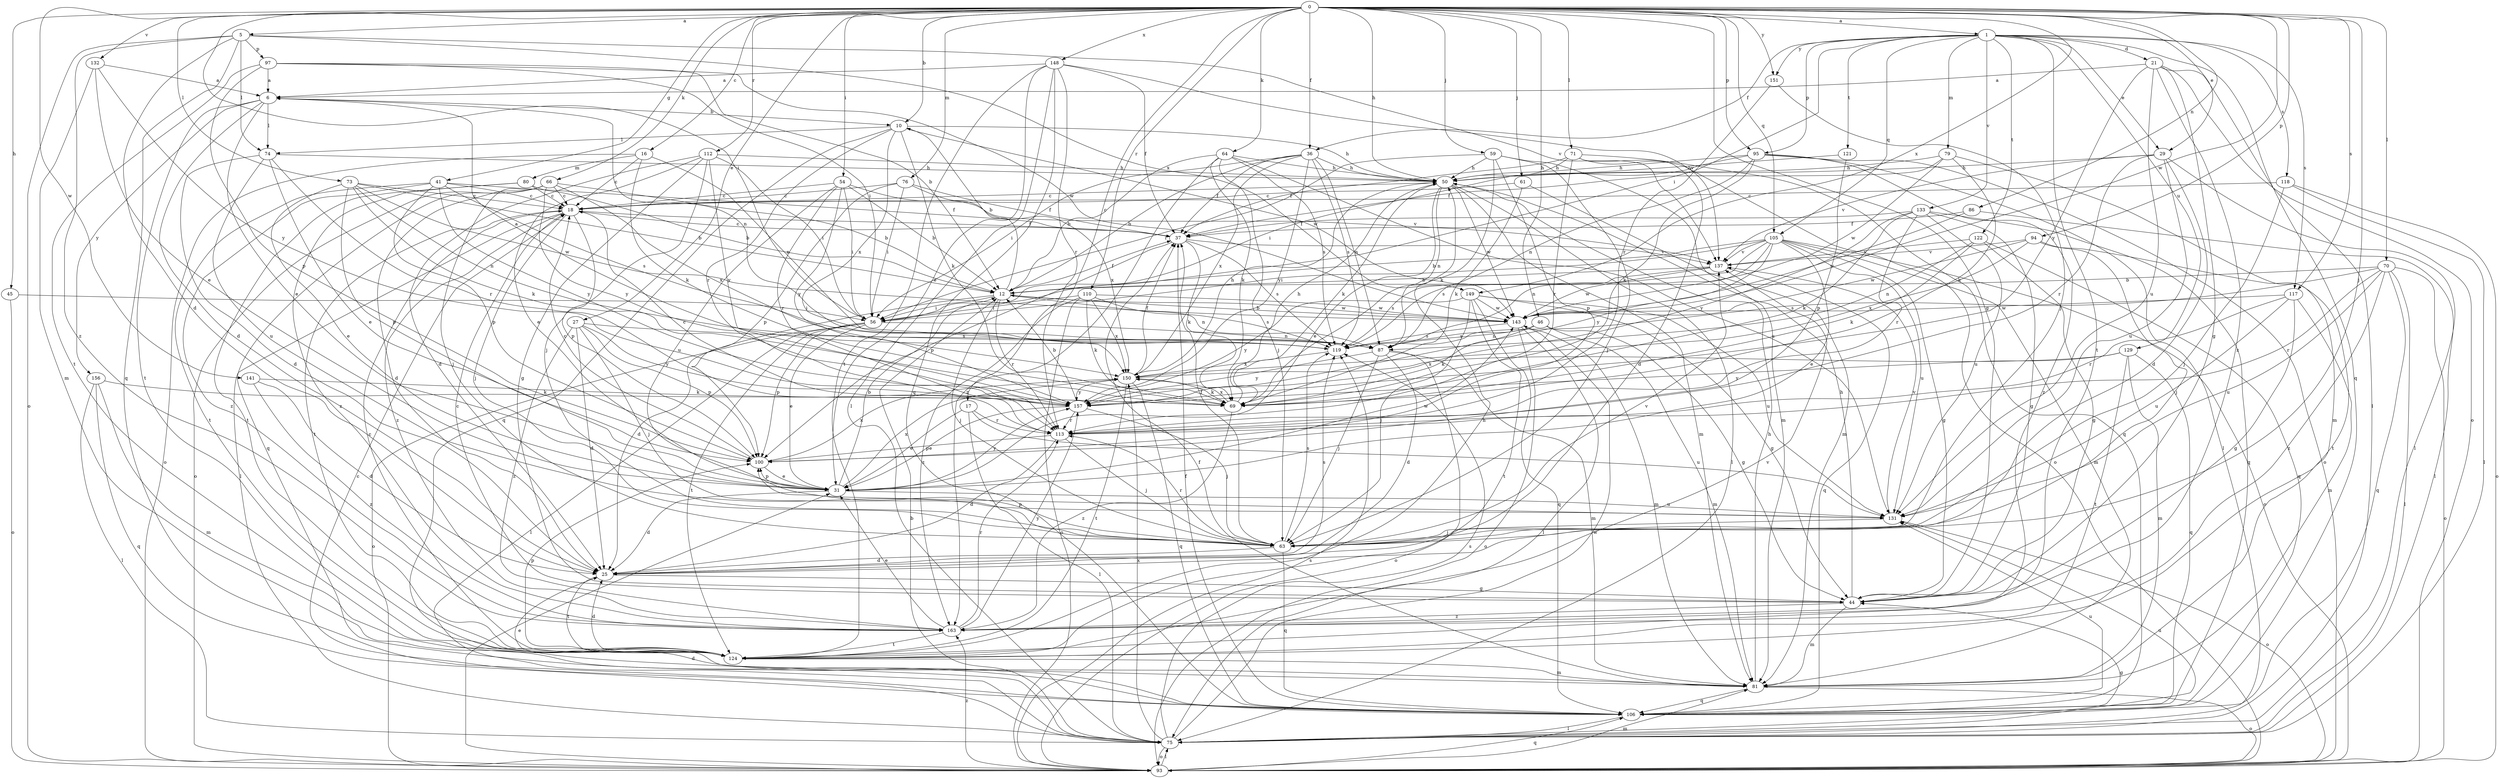 strict digraph  {
0;
1;
5;
6;
10;
12;
16;
17;
18;
21;
25;
27;
29;
31;
36;
37;
41;
44;
45;
46;
50;
54;
56;
59;
61;
63;
64;
66;
69;
70;
71;
73;
74;
75;
76;
79;
80;
81;
86;
87;
93;
94;
95;
97;
100;
105;
106;
110;
112;
113;
117;
118;
119;
121;
122;
124;
129;
131;
132;
133;
137;
141;
143;
148;
149;
150;
151;
156;
157;
163;
0 -> 1  [label=a];
0 -> 5  [label=a];
0 -> 10  [label=b];
0 -> 16  [label=c];
0 -> 17  [label=c];
0 -> 27  [label=e];
0 -> 29  [label=e];
0 -> 36  [label=f];
0 -> 41  [label=g];
0 -> 44  [label=g];
0 -> 45  [label=h];
0 -> 46  [label=h];
0 -> 50  [label=h];
0 -> 54  [label=i];
0 -> 56  [label=i];
0 -> 59  [label=j];
0 -> 61  [label=j];
0 -> 63  [label=j];
0 -> 64  [label=k];
0 -> 66  [label=k];
0 -> 70  [label=l];
0 -> 71  [label=l];
0 -> 73  [label=l];
0 -> 76  [label=m];
0 -> 86  [label=n];
0 -> 94  [label=p];
0 -> 95  [label=p];
0 -> 105  [label=q];
0 -> 110  [label=r];
0 -> 112  [label=r];
0 -> 117  [label=s];
0 -> 132  [label=v];
0 -> 141  [label=w];
0 -> 143  [label=w];
0 -> 148  [label=x];
0 -> 149  [label=x];
0 -> 151  [label=y];
1 -> 21  [label=d];
1 -> 29  [label=e];
1 -> 36  [label=f];
1 -> 56  [label=i];
1 -> 79  [label=m];
1 -> 95  [label=p];
1 -> 105  [label=q];
1 -> 106  [label=q];
1 -> 117  [label=s];
1 -> 118  [label=s];
1 -> 121  [label=t];
1 -> 122  [label=t];
1 -> 124  [label=t];
1 -> 129  [label=u];
1 -> 133  [label=v];
1 -> 151  [label=y];
5 -> 25  [label=d];
5 -> 74  [label=l];
5 -> 93  [label=o];
5 -> 97  [label=p];
5 -> 106  [label=q];
5 -> 137  [label=v];
5 -> 149  [label=x];
5 -> 163  [label=z];
6 -> 10  [label=b];
6 -> 25  [label=d];
6 -> 31  [label=e];
6 -> 74  [label=l];
6 -> 87  [label=n];
6 -> 124  [label=t];
6 -> 156  [label=y];
10 -> 50  [label=h];
10 -> 69  [label=k];
10 -> 74  [label=l];
10 -> 106  [label=q];
10 -> 113  [label=r];
10 -> 143  [label=w];
10 -> 150  [label=x];
12 -> 10  [label=b];
12 -> 25  [label=d];
12 -> 37  [label=f];
12 -> 56  [label=i];
12 -> 63  [label=j];
12 -> 87  [label=n];
12 -> 113  [label=r];
12 -> 143  [label=w];
16 -> 18  [label=c];
16 -> 69  [label=k];
16 -> 80  [label=m];
16 -> 87  [label=n];
16 -> 93  [label=o];
17 -> 31  [label=e];
17 -> 75  [label=l];
17 -> 113  [label=r];
17 -> 131  [label=u];
18 -> 37  [label=f];
18 -> 63  [label=j];
18 -> 75  [label=l];
18 -> 100  [label=p];
18 -> 124  [label=t];
18 -> 163  [label=z];
21 -> 6  [label=a];
21 -> 44  [label=g];
21 -> 75  [label=l];
21 -> 93  [label=o];
21 -> 131  [label=u];
21 -> 157  [label=y];
21 -> 163  [label=z];
25 -> 44  [label=g];
25 -> 119  [label=s];
25 -> 124  [label=t];
27 -> 25  [label=d];
27 -> 63  [label=j];
27 -> 100  [label=p];
27 -> 119  [label=s];
27 -> 157  [label=y];
27 -> 163  [label=z];
29 -> 25  [label=d];
29 -> 50  [label=h];
29 -> 75  [label=l];
29 -> 113  [label=r];
29 -> 131  [label=u];
29 -> 137  [label=v];
31 -> 12  [label=b];
31 -> 25  [label=d];
31 -> 100  [label=p];
31 -> 131  [label=u];
31 -> 143  [label=w];
31 -> 150  [label=x];
31 -> 157  [label=y];
36 -> 12  [label=b];
36 -> 37  [label=f];
36 -> 50  [label=h];
36 -> 56  [label=i];
36 -> 87  [label=n];
36 -> 119  [label=s];
36 -> 150  [label=x];
36 -> 157  [label=y];
37 -> 18  [label=c];
37 -> 69  [label=k];
37 -> 100  [label=p];
37 -> 119  [label=s];
37 -> 137  [label=v];
41 -> 18  [label=c];
41 -> 37  [label=f];
41 -> 100  [label=p];
41 -> 119  [label=s];
41 -> 124  [label=t];
41 -> 157  [label=y];
41 -> 163  [label=z];
44 -> 18  [label=c];
44 -> 50  [label=h];
44 -> 81  [label=m];
44 -> 163  [label=z];
45 -> 56  [label=i];
45 -> 93  [label=o];
46 -> 44  [label=g];
46 -> 69  [label=k];
46 -> 81  [label=m];
46 -> 87  [label=n];
46 -> 119  [label=s];
50 -> 18  [label=c];
50 -> 31  [label=e];
50 -> 69  [label=k];
50 -> 75  [label=l];
50 -> 81  [label=m];
50 -> 87  [label=n];
50 -> 143  [label=w];
54 -> 12  [label=b];
54 -> 18  [label=c];
54 -> 56  [label=i];
54 -> 113  [label=r];
54 -> 131  [label=u];
54 -> 137  [label=v];
54 -> 157  [label=y];
56 -> 31  [label=e];
56 -> 75  [label=l];
56 -> 87  [label=n];
56 -> 93  [label=o];
56 -> 100  [label=p];
56 -> 124  [label=t];
59 -> 50  [label=h];
59 -> 56  [label=i];
59 -> 63  [label=j];
59 -> 69  [label=k];
59 -> 81  [label=m];
59 -> 100  [label=p];
61 -> 18  [label=c];
61 -> 69  [label=k];
61 -> 81  [label=m];
63 -> 25  [label=d];
63 -> 37  [label=f];
63 -> 100  [label=p];
63 -> 106  [label=q];
63 -> 113  [label=r];
63 -> 119  [label=s];
63 -> 137  [label=v];
64 -> 12  [label=b];
64 -> 50  [label=h];
64 -> 63  [label=j];
64 -> 69  [label=k];
64 -> 119  [label=s];
64 -> 131  [label=u];
64 -> 163  [label=z];
66 -> 12  [label=b];
66 -> 18  [label=c];
66 -> 25  [label=d];
66 -> 63  [label=j];
66 -> 93  [label=o];
66 -> 106  [label=q];
66 -> 150  [label=x];
66 -> 157  [label=y];
69 -> 50  [label=h];
69 -> 150  [label=x];
69 -> 163  [label=z];
70 -> 12  [label=b];
70 -> 75  [label=l];
70 -> 93  [label=o];
70 -> 106  [label=q];
70 -> 113  [label=r];
70 -> 119  [label=s];
70 -> 131  [label=u];
70 -> 163  [label=z];
71 -> 25  [label=d];
71 -> 37  [label=f];
71 -> 50  [label=h];
71 -> 93  [label=o];
71 -> 106  [label=q];
71 -> 113  [label=r];
73 -> 12  [label=b];
73 -> 18  [label=c];
73 -> 31  [label=e];
73 -> 69  [label=k];
73 -> 87  [label=n];
73 -> 100  [label=p];
73 -> 143  [label=w];
74 -> 25  [label=d];
74 -> 31  [label=e];
74 -> 50  [label=h];
74 -> 113  [label=r];
74 -> 131  [label=u];
75 -> 12  [label=b];
75 -> 18  [label=c];
75 -> 25  [label=d];
75 -> 44  [label=g];
75 -> 93  [label=o];
75 -> 119  [label=s];
75 -> 131  [label=u];
75 -> 143  [label=w];
75 -> 150  [label=x];
76 -> 18  [label=c];
76 -> 37  [label=f];
76 -> 56  [label=i];
76 -> 100  [label=p];
76 -> 150  [label=x];
79 -> 37  [label=f];
79 -> 50  [label=h];
79 -> 69  [label=k];
79 -> 81  [label=m];
79 -> 143  [label=w];
80 -> 12  [label=b];
80 -> 18  [label=c];
80 -> 124  [label=t];
80 -> 163  [label=z];
81 -> 37  [label=f];
81 -> 50  [label=h];
81 -> 93  [label=o];
81 -> 106  [label=q];
86 -> 37  [label=f];
86 -> 75  [label=l];
86 -> 143  [label=w];
87 -> 25  [label=d];
87 -> 63  [label=j];
87 -> 81  [label=m];
87 -> 93  [label=o];
87 -> 157  [label=y];
93 -> 31  [label=e];
93 -> 75  [label=l];
93 -> 81  [label=m];
93 -> 106  [label=q];
93 -> 119  [label=s];
93 -> 163  [label=z];
94 -> 63  [label=j];
94 -> 124  [label=t];
94 -> 137  [label=v];
94 -> 143  [label=w];
94 -> 150  [label=x];
95 -> 50  [label=h];
95 -> 56  [label=i];
95 -> 69  [label=k];
95 -> 75  [label=l];
95 -> 87  [label=n];
95 -> 93  [label=o];
95 -> 163  [label=z];
97 -> 6  [label=a];
97 -> 12  [label=b];
97 -> 56  [label=i];
97 -> 100  [label=p];
97 -> 124  [label=t];
97 -> 143  [label=w];
100 -> 18  [label=c];
100 -> 31  [label=e];
100 -> 150  [label=x];
105 -> 12  [label=b];
105 -> 31  [label=e];
105 -> 44  [label=g];
105 -> 56  [label=i];
105 -> 81  [label=m];
105 -> 87  [label=n];
105 -> 93  [label=o];
105 -> 119  [label=s];
105 -> 131  [label=u];
105 -> 137  [label=v];
105 -> 157  [label=y];
106 -> 37  [label=f];
106 -> 75  [label=l];
106 -> 131  [label=u];
110 -> 56  [label=i];
110 -> 69  [label=k];
110 -> 93  [label=o];
110 -> 119  [label=s];
110 -> 143  [label=w];
110 -> 150  [label=x];
110 -> 163  [label=z];
112 -> 25  [label=d];
112 -> 31  [label=e];
112 -> 44  [label=g];
112 -> 50  [label=h];
112 -> 56  [label=i];
112 -> 63  [label=j];
112 -> 157  [label=y];
113 -> 18  [label=c];
113 -> 25  [label=d];
113 -> 63  [label=j];
113 -> 100  [label=p];
117 -> 44  [label=g];
117 -> 81  [label=m];
117 -> 113  [label=r];
117 -> 131  [label=u];
117 -> 143  [label=w];
118 -> 18  [label=c];
118 -> 63  [label=j];
118 -> 75  [label=l];
118 -> 93  [label=o];
119 -> 6  [label=a];
119 -> 150  [label=x];
121 -> 50  [label=h];
121 -> 100  [label=p];
122 -> 44  [label=g];
122 -> 69  [label=k];
122 -> 87  [label=n];
122 -> 106  [label=q];
122 -> 137  [label=v];
124 -> 18  [label=c];
124 -> 25  [label=d];
124 -> 50  [label=h];
124 -> 81  [label=m];
124 -> 100  [label=p];
124 -> 137  [label=v];
129 -> 81  [label=m];
129 -> 106  [label=q];
129 -> 124  [label=t];
129 -> 150  [label=x];
129 -> 157  [label=y];
131 -> 63  [label=j];
131 -> 93  [label=o];
131 -> 137  [label=v];
132 -> 6  [label=a];
132 -> 31  [label=e];
132 -> 81  [label=m];
132 -> 157  [label=y];
133 -> 37  [label=f];
133 -> 44  [label=g];
133 -> 69  [label=k];
133 -> 106  [label=q];
133 -> 113  [label=r];
133 -> 131  [label=u];
133 -> 157  [label=y];
137 -> 12  [label=b];
137 -> 106  [label=q];
137 -> 119  [label=s];
137 -> 143  [label=w];
141 -> 25  [label=d];
141 -> 69  [label=k];
141 -> 163  [label=z];
143 -> 12  [label=b];
143 -> 75  [label=l];
143 -> 81  [label=m];
143 -> 93  [label=o];
143 -> 119  [label=s];
148 -> 6  [label=a];
148 -> 31  [label=e];
148 -> 37  [label=f];
148 -> 75  [label=l];
148 -> 106  [label=q];
148 -> 113  [label=r];
148 -> 124  [label=t];
148 -> 137  [label=v];
149 -> 44  [label=g];
149 -> 63  [label=j];
149 -> 106  [label=q];
149 -> 124  [label=t];
149 -> 131  [label=u];
149 -> 143  [label=w];
149 -> 157  [label=y];
150 -> 37  [label=f];
150 -> 50  [label=h];
150 -> 69  [label=k];
150 -> 106  [label=q];
150 -> 124  [label=t];
150 -> 157  [label=y];
151 -> 63  [label=j];
151 -> 113  [label=r];
156 -> 69  [label=k];
156 -> 75  [label=l];
156 -> 81  [label=m];
156 -> 106  [label=q];
157 -> 12  [label=b];
157 -> 31  [label=e];
157 -> 63  [label=j];
157 -> 113  [label=r];
163 -> 31  [label=e];
163 -> 113  [label=r];
163 -> 124  [label=t];
163 -> 157  [label=y];
}
